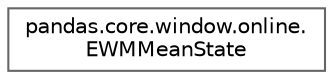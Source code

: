 digraph "Graphical Class Hierarchy"
{
 // LATEX_PDF_SIZE
  bgcolor="transparent";
  edge [fontname=Helvetica,fontsize=10,labelfontname=Helvetica,labelfontsize=10];
  node [fontname=Helvetica,fontsize=10,shape=box,height=0.2,width=0.4];
  rankdir="LR";
  Node0 [id="Node000000",label="pandas.core.window.online.\lEWMMeanState",height=0.2,width=0.4,color="grey40", fillcolor="white", style="filled",URL="$d6/d4a/classpandas_1_1core_1_1window_1_1online_1_1EWMMeanState.html",tooltip=" "];
}
